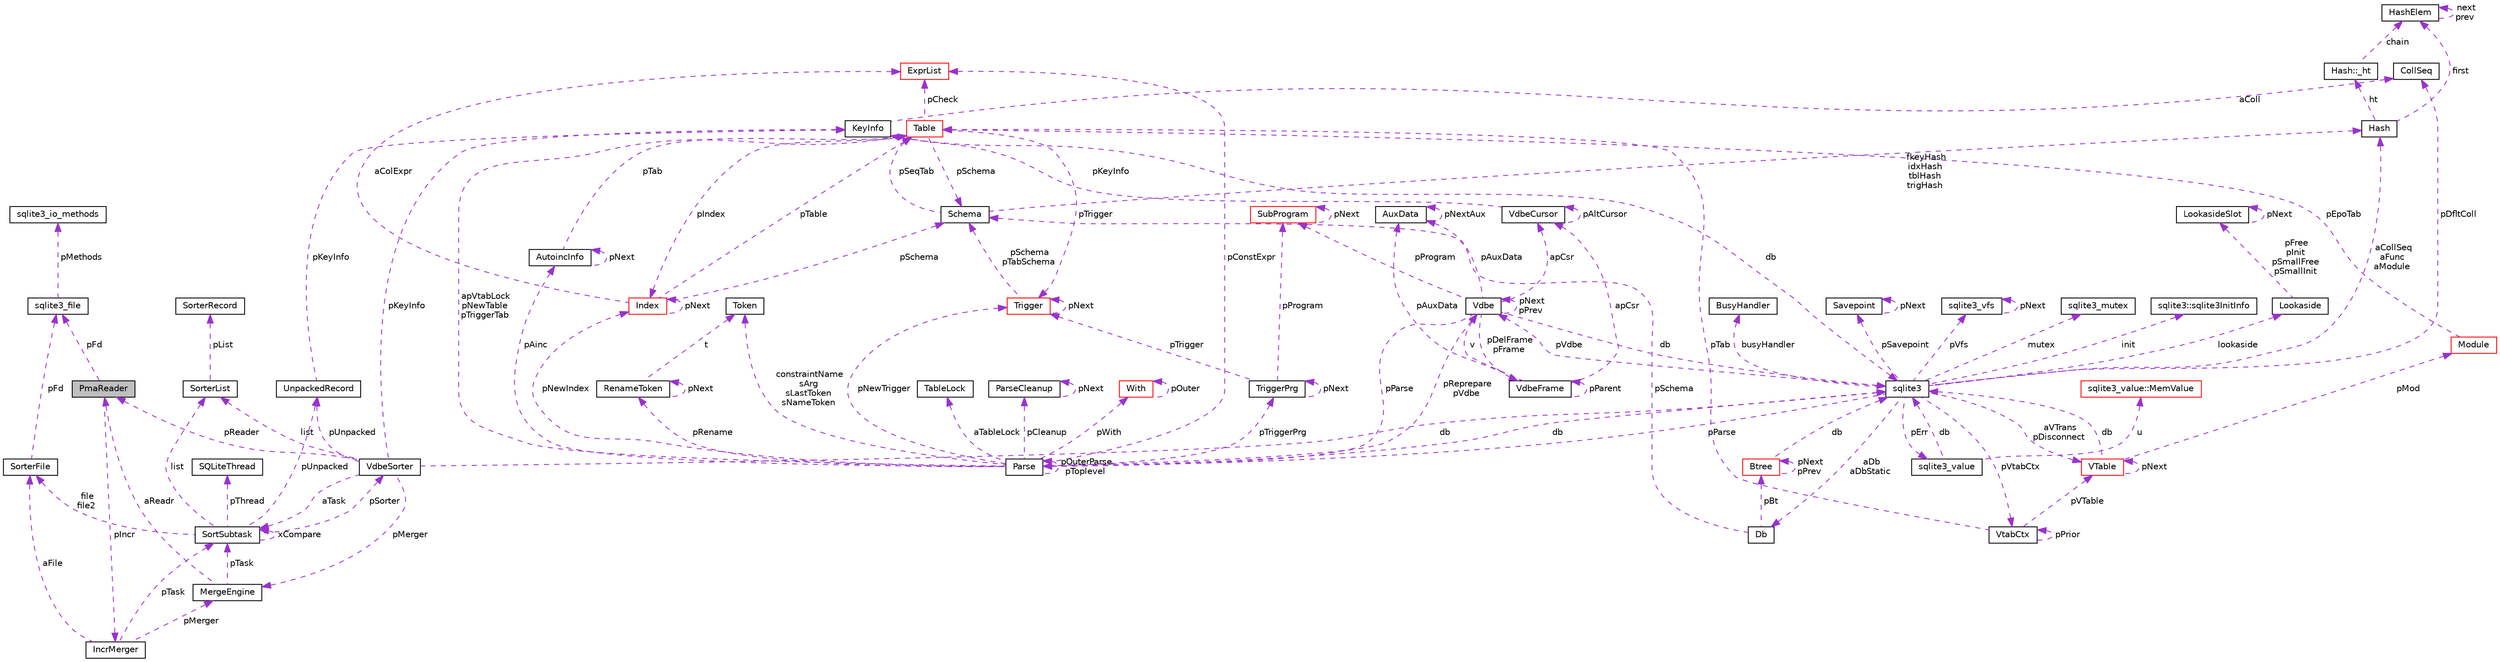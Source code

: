 digraph "PmaReader"
{
 // LATEX_PDF_SIZE
  edge [fontname="Helvetica",fontsize="10",labelfontname="Helvetica",labelfontsize="10"];
  node [fontname="Helvetica",fontsize="10",shape=record];
  Node1 [label="PmaReader",height=0.2,width=0.4,color="black", fillcolor="grey75", style="filled", fontcolor="black",tooltip=" "];
  Node2 -> Node1 [dir="back",color="darkorchid3",fontsize="10",style="dashed",label=" pFd" ,fontname="Helvetica"];
  Node2 [label="sqlite3_file",height=0.2,width=0.4,color="black", fillcolor="white", style="filled",URL="$de/dd3/sqlite3_8h.html#db/db0/structsqlite3__file",tooltip=" "];
  Node3 -> Node2 [dir="back",color="darkorchid3",fontsize="10",style="dashed",label=" pMethods" ,fontname="Helvetica"];
  Node3 [label="sqlite3_io_methods",height=0.2,width=0.4,color="black", fillcolor="white", style="filled",URL="$d9/df3/structsqlite3__io__methods.html",tooltip=" "];
  Node4 -> Node1 [dir="back",color="darkorchid3",fontsize="10",style="dashed",label=" pIncr" ,fontname="Helvetica"];
  Node4 [label="IncrMerger",height=0.2,width=0.4,color="black", fillcolor="white", style="filled",URL="$db/d1b/sqlite3_8c.html#dc/dfe/structIncrMerger",tooltip=" "];
  Node5 -> Node4 [dir="back",color="darkorchid3",fontsize="10",style="dashed",label=" pTask" ,fontname="Helvetica"];
  Node5 [label="SortSubtask",height=0.2,width=0.4,color="black", fillcolor="white", style="filled",URL="$db/d1b/sqlite3_8c.html#d6/d23/structSortSubtask",tooltip=" "];
  Node6 -> Node5 [dir="back",color="darkorchid3",fontsize="10",style="dashed",label=" pThread" ,fontname="Helvetica"];
  Node6 [label="SQLiteThread",height=0.2,width=0.4,color="black", fillcolor="white", style="filled",URL="$d2/d47/structSQLiteThread.html",tooltip=" "];
  Node7 -> Node5 [dir="back",color="darkorchid3",fontsize="10",style="dashed",label=" pSorter" ,fontname="Helvetica"];
  Node7 [label="VdbeSorter",height=0.2,width=0.4,color="black", fillcolor="white", style="filled",URL="$db/d1b/sqlite3_8c.html#d0/d1b/structVdbeSorter",tooltip=" "];
  Node1 -> Node7 [dir="back",color="darkorchid3",fontsize="10",style="dashed",label=" pReader" ,fontname="Helvetica"];
  Node8 -> Node7 [dir="back",color="darkorchid3",fontsize="10",style="dashed",label=" pMerger" ,fontname="Helvetica"];
  Node8 [label="MergeEngine",height=0.2,width=0.4,color="black", fillcolor="white", style="filled",URL="$db/d1b/sqlite3_8c.html#d8/d72/structMergeEngine",tooltip=" "];
  Node5 -> Node8 [dir="back",color="darkorchid3",fontsize="10",style="dashed",label=" pTask" ,fontname="Helvetica"];
  Node1 -> Node8 [dir="back",color="darkorchid3",fontsize="10",style="dashed",label=" aReadr" ,fontname="Helvetica"];
  Node9 -> Node7 [dir="back",color="darkorchid3",fontsize="10",style="dashed",label=" db" ,fontname="Helvetica"];
  Node9 [label="sqlite3",height=0.2,width=0.4,color="black", fillcolor="white", style="filled",URL="$d9/dcd/structsqlite3.html",tooltip=" "];
  Node10 -> Node9 [dir="back",color="darkorchid3",fontsize="10",style="dashed",label=" pVfs" ,fontname="Helvetica"];
  Node10 [label="sqlite3_vfs",height=0.2,width=0.4,color="black", fillcolor="white", style="filled",URL="$d3/d36/structsqlite3__vfs.html",tooltip=" "];
  Node10 -> Node10 [dir="back",color="darkorchid3",fontsize="10",style="dashed",label=" pNext" ,fontname="Helvetica"];
  Node11 -> Node9 [dir="back",color="darkorchid3",fontsize="10",style="dashed",label=" pVdbe" ,fontname="Helvetica"];
  Node11 [label="Vdbe",height=0.2,width=0.4,color="black", fillcolor="white", style="filled",URL="$db/d1b/sqlite3_8c.html#de/d53/structVdbe",tooltip=" "];
  Node9 -> Node11 [dir="back",color="darkorchid3",fontsize="10",style="dashed",label=" db" ,fontname="Helvetica"];
  Node11 -> Node11 [dir="back",color="darkorchid3",fontsize="10",style="dashed",label=" pNext\npPrev" ,fontname="Helvetica"];
  Node12 -> Node11 [dir="back",color="darkorchid3",fontsize="10",style="dashed",label=" pParse" ,fontname="Helvetica"];
  Node12 [label="Parse",height=0.2,width=0.4,color="black", fillcolor="white", style="filled",URL="$db/d1b/sqlite3_8c.html#db/dbb/structParse",tooltip=" "];
  Node9 -> Node12 [dir="back",color="darkorchid3",fontsize="10",style="dashed",label=" db" ,fontname="Helvetica"];
  Node11 -> Node12 [dir="back",color="darkorchid3",fontsize="10",style="dashed",label=" pReprepare\npVdbe" ,fontname="Helvetica"];
  Node13 -> Node12 [dir="back",color="darkorchid3",fontsize="10",style="dashed",label=" pConstExpr" ,fontname="Helvetica"];
  Node13 [label="ExprList",height=0.2,width=0.4,color="red", fillcolor="white", style="filled",URL="$db/d1b/sqlite3_8c.html#d5/d5c/structExprList",tooltip=" "];
  Node39 -> Node12 [dir="back",color="darkorchid3",fontsize="10",style="dashed",label=" constraintName\nsArg\nsLastToken\nsNameToken" ,fontname="Helvetica"];
  Node39 [label="Token",height=0.2,width=0.4,color="black", fillcolor="white", style="filled",URL="$db/d1b/sqlite3_8c.html#df/dcd/structToken",tooltip=" "];
  Node40 -> Node12 [dir="back",color="darkorchid3",fontsize="10",style="dashed",label=" aTableLock" ,fontname="Helvetica"];
  Node40 [label="TableLock",height=0.2,width=0.4,color="black", fillcolor="white", style="filled",URL="$db/d1b/sqlite3_8c.html#d1/d79/structTableLock",tooltip=" "];
  Node41 -> Node12 [dir="back",color="darkorchid3",fontsize="10",style="dashed",label=" pAinc" ,fontname="Helvetica"];
  Node41 [label="AutoincInfo",height=0.2,width=0.4,color="black", fillcolor="white", style="filled",URL="$db/d1b/sqlite3_8c.html#db/d7b/structAutoincInfo",tooltip=" "];
  Node41 -> Node41 [dir="back",color="darkorchid3",fontsize="10",style="dashed",label=" pNext" ,fontname="Helvetica"];
  Node18 -> Node41 [dir="back",color="darkorchid3",fontsize="10",style="dashed",label=" pTab" ,fontname="Helvetica"];
  Node18 [label="Table",height=0.2,width=0.4,color="red", fillcolor="white", style="filled",URL="$db/d1b/sqlite3_8c.html#dc/dcb/structTable",tooltip=" "];
  Node20 -> Node18 [dir="back",color="darkorchid3",fontsize="10",style="dashed",label=" pIndex" ,fontname="Helvetica"];
  Node20 [label="Index",height=0.2,width=0.4,color="red", fillcolor="white", style="filled",URL="$db/d1b/sqlite3_8c.html#df/d86/structIndex",tooltip=" "];
  Node18 -> Node20 [dir="back",color="darkorchid3",fontsize="10",style="dashed",label=" pTable" ,fontname="Helvetica"];
  Node20 -> Node20 [dir="back",color="darkorchid3",fontsize="10",style="dashed",label=" pNext" ,fontname="Helvetica"];
  Node21 -> Node20 [dir="back",color="darkorchid3",fontsize="10",style="dashed",label=" pSchema" ,fontname="Helvetica"];
  Node21 [label="Schema",height=0.2,width=0.4,color="black", fillcolor="white", style="filled",URL="$db/d1b/sqlite3_8c.html#d8/db0/structSchema",tooltip=" "];
  Node22 -> Node21 [dir="back",color="darkorchid3",fontsize="10",style="dashed",label=" fkeyHash\nidxHash\ntblHash\ntrigHash" ,fontname="Helvetica"];
  Node22 [label="Hash",height=0.2,width=0.4,color="black", fillcolor="white", style="filled",URL="$db/d1b/sqlite3_8c.html#d1/dbe/structHash",tooltip=" "];
  Node23 -> Node22 [dir="back",color="darkorchid3",fontsize="10",style="dashed",label=" first" ,fontname="Helvetica"];
  Node23 [label="HashElem",height=0.2,width=0.4,color="black", fillcolor="white", style="filled",URL="$db/d1b/sqlite3_8c.html#da/d21/structHashElem",tooltip=" "];
  Node23 -> Node23 [dir="back",color="darkorchid3",fontsize="10",style="dashed",label=" next\nprev" ,fontname="Helvetica"];
  Node24 -> Node22 [dir="back",color="darkorchid3",fontsize="10",style="dashed",label=" ht" ,fontname="Helvetica"];
  Node24 [label="Hash::_ht",height=0.2,width=0.4,color="black", fillcolor="white", style="filled",URL="$db/d1b/sqlite3_8c.html#d7/d1f/structHash_1_1__ht",tooltip=" "];
  Node23 -> Node24 [dir="back",color="darkorchid3",fontsize="10",style="dashed",label=" chain" ,fontname="Helvetica"];
  Node18 -> Node21 [dir="back",color="darkorchid3",fontsize="10",style="dashed",label=" pSeqTab" ,fontname="Helvetica"];
  Node13 -> Node20 [dir="back",color="darkorchid3",fontsize="10",style="dashed",label=" aColExpr" ,fontname="Helvetica"];
  Node13 -> Node18 [dir="back",color="darkorchid3",fontsize="10",style="dashed",label=" pCheck" ,fontname="Helvetica"];
  Node25 -> Node18 [dir="back",color="darkorchid3",fontsize="10",style="dashed",label=" pTrigger" ,fontname="Helvetica"];
  Node25 [label="Trigger",height=0.2,width=0.4,color="red", fillcolor="white", style="filled",URL="$db/d1b/sqlite3_8c.html#dc/d15/structTrigger",tooltip=" "];
  Node21 -> Node25 [dir="back",color="darkorchid3",fontsize="10",style="dashed",label=" pSchema\npTabSchema" ,fontname="Helvetica"];
  Node25 -> Node25 [dir="back",color="darkorchid3",fontsize="10",style="dashed",label=" pNext" ,fontname="Helvetica"];
  Node21 -> Node18 [dir="back",color="darkorchid3",fontsize="10",style="dashed",label=" pSchema" ,fontname="Helvetica"];
  Node12 -> Node12 [dir="back",color="darkorchid3",fontsize="10",style="dashed",label=" pOuterParse\npToplevel" ,fontname="Helvetica"];
  Node18 -> Node12 [dir="back",color="darkorchid3",fontsize="10",style="dashed",label=" apVtabLock\npNewTable\npTriggerTab" ,fontname="Helvetica"];
  Node42 -> Node12 [dir="back",color="darkorchid3",fontsize="10",style="dashed",label=" pTriggerPrg" ,fontname="Helvetica"];
  Node42 [label="TriggerPrg",height=0.2,width=0.4,color="black", fillcolor="white", style="filled",URL="$db/d1b/sqlite3_8c.html#d9/d62/structTriggerPrg",tooltip=" "];
  Node25 -> Node42 [dir="back",color="darkorchid3",fontsize="10",style="dashed",label=" pTrigger" ,fontname="Helvetica"];
  Node42 -> Node42 [dir="back",color="darkorchid3",fontsize="10",style="dashed",label=" pNext" ,fontname="Helvetica"];
  Node43 -> Node42 [dir="back",color="darkorchid3",fontsize="10",style="dashed",label=" pProgram" ,fontname="Helvetica"];
  Node43 [label="SubProgram",height=0.2,width=0.4,color="red", fillcolor="white", style="filled",URL="$db/d1b/sqlite3_8c.html#de/d7a/structSubProgram",tooltip=" "];
  Node43 -> Node43 [dir="back",color="darkorchid3",fontsize="10",style="dashed",label=" pNext" ,fontname="Helvetica"];
  Node55 -> Node12 [dir="back",color="darkorchid3",fontsize="10",style="dashed",label=" pCleanup" ,fontname="Helvetica"];
  Node55 [label="ParseCleanup",height=0.2,width=0.4,color="black", fillcolor="white", style="filled",URL="$de/d52/structParseCleanup.html",tooltip=" "];
  Node55 -> Node55 [dir="back",color="darkorchid3",fontsize="10",style="dashed",label=" pNext" ,fontname="Helvetica"];
  Node20 -> Node12 [dir="back",color="darkorchid3",fontsize="10",style="dashed",label=" pNewIndex" ,fontname="Helvetica"];
  Node25 -> Node12 [dir="back",color="darkorchid3",fontsize="10",style="dashed",label=" pNewTrigger" ,fontname="Helvetica"];
  Node32 -> Node12 [dir="back",color="darkorchid3",fontsize="10",style="dashed",label=" pWith" ,fontname="Helvetica"];
  Node32 [label="With",height=0.2,width=0.4,color="red", fillcolor="white", style="filled",URL="$db/d1b/sqlite3_8c.html#df/d70/structWith",tooltip=" "];
  Node32 -> Node32 [dir="back",color="darkorchid3",fontsize="10",style="dashed",label=" pOuter" ,fontname="Helvetica"];
  Node56 -> Node12 [dir="back",color="darkorchid3",fontsize="10",style="dashed",label=" pRename" ,fontname="Helvetica"];
  Node56 [label="RenameToken",height=0.2,width=0.4,color="black", fillcolor="white", style="filled",URL="$db/d1b/sqlite3_8c.html#d7/db5/structRenameToken",tooltip=" "];
  Node39 -> Node56 [dir="back",color="darkorchid3",fontsize="10",style="dashed",label=" t" ,fontname="Helvetica"];
  Node56 -> Node56 [dir="back",color="darkorchid3",fontsize="10",style="dashed",label=" pNext" ,fontname="Helvetica"];
  Node57 -> Node11 [dir="back",color="darkorchid3",fontsize="10",style="dashed",label=" apCsr" ,fontname="Helvetica"];
  Node57 [label="VdbeCursor",height=0.2,width=0.4,color="black", fillcolor="white", style="filled",URL="$db/d1b/sqlite3_8c.html#d0/dd5/structVdbeCursor",tooltip=" "];
  Node57 -> Node57 [dir="back",color="darkorchid3",fontsize="10",style="dashed",label=" pAltCursor" ,fontname="Helvetica"];
  Node54 -> Node57 [dir="back",color="darkorchid3",fontsize="10",style="dashed",label=" pKeyInfo" ,fontname="Helvetica"];
  Node54 [label="KeyInfo",height=0.2,width=0.4,color="black", fillcolor="white", style="filled",URL="$db/d1b/sqlite3_8c.html#d2/d51/structKeyInfo",tooltip=" "];
  Node9 -> Node54 [dir="back",color="darkorchid3",fontsize="10",style="dashed",label=" db" ,fontname="Helvetica"];
  Node49 -> Node54 [dir="back",color="darkorchid3",fontsize="10",style="dashed",label=" aColl" ,fontname="Helvetica"];
  Node49 [label="CollSeq",height=0.2,width=0.4,color="black", fillcolor="white", style="filled",URL="$d1/d4e/structCollSeq.html",tooltip=" "];
  Node58 -> Node11 [dir="back",color="darkorchid3",fontsize="10",style="dashed",label=" pDelFrame\npFrame" ,fontname="Helvetica"];
  Node58 [label="VdbeFrame",height=0.2,width=0.4,color="black", fillcolor="white", style="filled",URL="$db/d1b/sqlite3_8c.html#df/db1/structVdbeFrame",tooltip=" "];
  Node11 -> Node58 [dir="back",color="darkorchid3",fontsize="10",style="dashed",label=" v" ,fontname="Helvetica"];
  Node58 -> Node58 [dir="back",color="darkorchid3",fontsize="10",style="dashed",label=" pParent" ,fontname="Helvetica"];
  Node57 -> Node58 [dir="back",color="darkorchid3",fontsize="10",style="dashed",label=" apCsr" ,fontname="Helvetica"];
  Node59 -> Node58 [dir="back",color="darkorchid3",fontsize="10",style="dashed",label=" pAuxData" ,fontname="Helvetica"];
  Node59 [label="AuxData",height=0.2,width=0.4,color="black", fillcolor="white", style="filled",URL="$d7/d4c/structAuxData.html",tooltip=" "];
  Node59 -> Node59 [dir="back",color="darkorchid3",fontsize="10",style="dashed",label=" pNextAux" ,fontname="Helvetica"];
  Node43 -> Node11 [dir="back",color="darkorchid3",fontsize="10",style="dashed",label=" pProgram" ,fontname="Helvetica"];
  Node59 -> Node11 [dir="back",color="darkorchid3",fontsize="10",style="dashed",label=" pAuxData" ,fontname="Helvetica"];
  Node49 -> Node9 [dir="back",color="darkorchid3",fontsize="10",style="dashed",label=" pDfltColl" ,fontname="Helvetica"];
  Node60 -> Node9 [dir="back",color="darkorchid3",fontsize="10",style="dashed",label=" mutex" ,fontname="Helvetica"];
  Node60 [label="sqlite3_mutex",height=0.2,width=0.4,color="black", fillcolor="white", style="filled",URL="$db/d1b/sqlite3_8c.html#d5/d3c/structsqlite3__mutex",tooltip=" "];
  Node61 -> Node9 [dir="back",color="darkorchid3",fontsize="10",style="dashed",label=" aDb\naDbStatic" ,fontname="Helvetica"];
  Node61 [label="Db",height=0.2,width=0.4,color="black", fillcolor="white", style="filled",URL="$db/d1b/sqlite3_8c.html#d2/d6b/structDb",tooltip=" "];
  Node62 -> Node61 [dir="back",color="darkorchid3",fontsize="10",style="dashed",label=" pBt" ,fontname="Helvetica"];
  Node62 [label="Btree",height=0.2,width=0.4,color="red", fillcolor="white", style="filled",URL="$db/d1b/sqlite3_8c.html#dd/db3/structBtree",tooltip=" "];
  Node9 -> Node62 [dir="back",color="darkorchid3",fontsize="10",style="dashed",label=" db" ,fontname="Helvetica"];
  Node62 -> Node62 [dir="back",color="darkorchid3",fontsize="10",style="dashed",label=" pNext\npPrev" ,fontname="Helvetica"];
  Node21 -> Node61 [dir="back",color="darkorchid3",fontsize="10",style="dashed",label=" pSchema" ,fontname="Helvetica"];
  Node77 -> Node9 [dir="back",color="darkorchid3",fontsize="10",style="dashed",label=" init" ,fontname="Helvetica"];
  Node77 [label="sqlite3::sqlite3InitInfo",height=0.2,width=0.4,color="black", fillcolor="white", style="filled",URL="$d9/dcd/structsqlite3.html#df/d52/structsqlite3_1_1sqlite3InitInfo",tooltip=" "];
  Node12 -> Node9 [dir="back",color="darkorchid3",fontsize="10",style="dashed",label=" pParse" ,fontname="Helvetica"];
  Node47 -> Node9 [dir="back",color="darkorchid3",fontsize="10",style="dashed",label=" pErr" ,fontname="Helvetica"];
  Node47 [label="sqlite3_value",height=0.2,width=0.4,color="black", fillcolor="white", style="filled",URL="$d0/d9c/structsqlite3__value.html",tooltip=" "];
  Node48 -> Node47 [dir="back",color="darkorchid3",fontsize="10",style="dashed",label=" u" ,fontname="Helvetica"];
  Node48 [label="sqlite3_value::MemValue",height=0.2,width=0.4,color="red", fillcolor="white", style="filled",URL="$d0/d9c/structsqlite3__value.html#d5/da9/unionsqlite3__value_1_1MemValue",tooltip=" "];
  Node9 -> Node47 [dir="back",color="darkorchid3",fontsize="10",style="dashed",label=" db" ,fontname="Helvetica"];
  Node78 -> Node9 [dir="back",color="darkorchid3",fontsize="10",style="dashed",label=" lookaside" ,fontname="Helvetica"];
  Node78 [label="Lookaside",height=0.2,width=0.4,color="black", fillcolor="white", style="filled",URL="$db/d1b/sqlite3_8c.html#d9/d54/structLookaside",tooltip=" "];
  Node79 -> Node78 [dir="back",color="darkorchid3",fontsize="10",style="dashed",label=" pFree\npInit\npSmallFree\npSmallInit" ,fontname="Helvetica"];
  Node79 [label="LookasideSlot",height=0.2,width=0.4,color="black", fillcolor="white", style="filled",URL="$db/d1b/sqlite3_8c.html#d1/de0/structLookasideSlot",tooltip=" "];
  Node79 -> Node79 [dir="back",color="darkorchid3",fontsize="10",style="dashed",label=" pNext" ,fontname="Helvetica"];
  Node22 -> Node9 [dir="back",color="darkorchid3",fontsize="10",style="dashed",label=" aCollSeq\naFunc\naModule" ,fontname="Helvetica"];
  Node80 -> Node9 [dir="back",color="darkorchid3",fontsize="10",style="dashed",label=" pVtabCtx" ,fontname="Helvetica"];
  Node80 [label="VtabCtx",height=0.2,width=0.4,color="black", fillcolor="white", style="filled",URL="$db/d1b/sqlite3_8c.html#d3/d4f/structVtabCtx",tooltip=" "];
  Node50 -> Node80 [dir="back",color="darkorchid3",fontsize="10",style="dashed",label=" pVTable" ,fontname="Helvetica"];
  Node50 [label="VTable",height=0.2,width=0.4,color="red", fillcolor="white", style="filled",URL="$db/d1b/sqlite3_8c.html#d9/dde/structVTable",tooltip=" "];
  Node9 -> Node50 [dir="back",color="darkorchid3",fontsize="10",style="dashed",label=" db" ,fontname="Helvetica"];
  Node51 -> Node50 [dir="back",color="darkorchid3",fontsize="10",style="dashed",label=" pMod" ,fontname="Helvetica"];
  Node51 [label="Module",height=0.2,width=0.4,color="red", fillcolor="white", style="filled",URL="$d0/dc5/structModule.html",tooltip=" "];
  Node18 -> Node51 [dir="back",color="darkorchid3",fontsize="10",style="dashed",label=" pEpoTab" ,fontname="Helvetica"];
  Node50 -> Node50 [dir="back",color="darkorchid3",fontsize="10",style="dashed",label=" pNext" ,fontname="Helvetica"];
  Node18 -> Node80 [dir="back",color="darkorchid3",fontsize="10",style="dashed",label=" pTab" ,fontname="Helvetica"];
  Node80 -> Node80 [dir="back",color="darkorchid3",fontsize="10",style="dashed",label=" pPrior" ,fontname="Helvetica"];
  Node50 -> Node9 [dir="back",color="darkorchid3",fontsize="10",style="dashed",label=" aVTrans\npDisconnect" ,fontname="Helvetica"];
  Node81 -> Node9 [dir="back",color="darkorchid3",fontsize="10",style="dashed",label=" busyHandler" ,fontname="Helvetica"];
  Node81 [label="BusyHandler",height=0.2,width=0.4,color="black", fillcolor="white", style="filled",URL="$dc/d2e/structBusyHandler.html",tooltip=" "];
  Node82 -> Node9 [dir="back",color="darkorchid3",fontsize="10",style="dashed",label=" pSavepoint" ,fontname="Helvetica"];
  Node82 [label="Savepoint",height=0.2,width=0.4,color="black", fillcolor="white", style="filled",URL="$db/d1b/sqlite3_8c.html#d3/d2f/structSavepoint",tooltip=" "];
  Node82 -> Node82 [dir="back",color="darkorchid3",fontsize="10",style="dashed",label=" pNext" ,fontname="Helvetica"];
  Node54 -> Node7 [dir="back",color="darkorchid3",fontsize="10",style="dashed",label=" pKeyInfo" ,fontname="Helvetica"];
  Node83 -> Node7 [dir="back",color="darkorchid3",fontsize="10",style="dashed",label=" pUnpacked" ,fontname="Helvetica"];
  Node83 [label="UnpackedRecord",height=0.2,width=0.4,color="black", fillcolor="white", style="filled",URL="$db/d1b/sqlite3_8c.html#df/dc9/structUnpackedRecord",tooltip=" "];
  Node54 -> Node83 [dir="back",color="darkorchid3",fontsize="10",style="dashed",label=" pKeyInfo" ,fontname="Helvetica"];
  Node84 -> Node7 [dir="back",color="darkorchid3",fontsize="10",style="dashed",label=" list" ,fontname="Helvetica"];
  Node84 [label="SorterList",height=0.2,width=0.4,color="black", fillcolor="white", style="filled",URL="$db/d1b/sqlite3_8c.html#d0/dfe/structSorterList",tooltip=" "];
  Node85 -> Node84 [dir="back",color="darkorchid3",fontsize="10",style="dashed",label=" pList" ,fontname="Helvetica"];
  Node85 [label="SorterRecord",height=0.2,width=0.4,color="black", fillcolor="white", style="filled",URL="$db/d1b/sqlite3_8c.html#d1/d66/structSorterRecord",tooltip=" "];
  Node5 -> Node7 [dir="back",color="darkorchid3",fontsize="10",style="dashed",label=" aTask" ,fontname="Helvetica"];
  Node83 -> Node5 [dir="back",color="darkorchid3",fontsize="10",style="dashed",label=" pUnpacked" ,fontname="Helvetica"];
  Node84 -> Node5 [dir="back",color="darkorchid3",fontsize="10",style="dashed",label=" list" ,fontname="Helvetica"];
  Node5 -> Node5 [dir="back",color="darkorchid3",fontsize="10",style="dashed",label=" xCompare" ,fontname="Helvetica"];
  Node86 -> Node5 [dir="back",color="darkorchid3",fontsize="10",style="dashed",label=" file\nfile2" ,fontname="Helvetica"];
  Node86 [label="SorterFile",height=0.2,width=0.4,color="black", fillcolor="white", style="filled",URL="$db/d1b/sqlite3_8c.html#d4/d1c/structSorterFile",tooltip=" "];
  Node2 -> Node86 [dir="back",color="darkorchid3",fontsize="10",style="dashed",label=" pFd" ,fontname="Helvetica"];
  Node8 -> Node4 [dir="back",color="darkorchid3",fontsize="10",style="dashed",label=" pMerger" ,fontname="Helvetica"];
  Node86 -> Node4 [dir="back",color="darkorchid3",fontsize="10",style="dashed",label=" aFile" ,fontname="Helvetica"];
}
